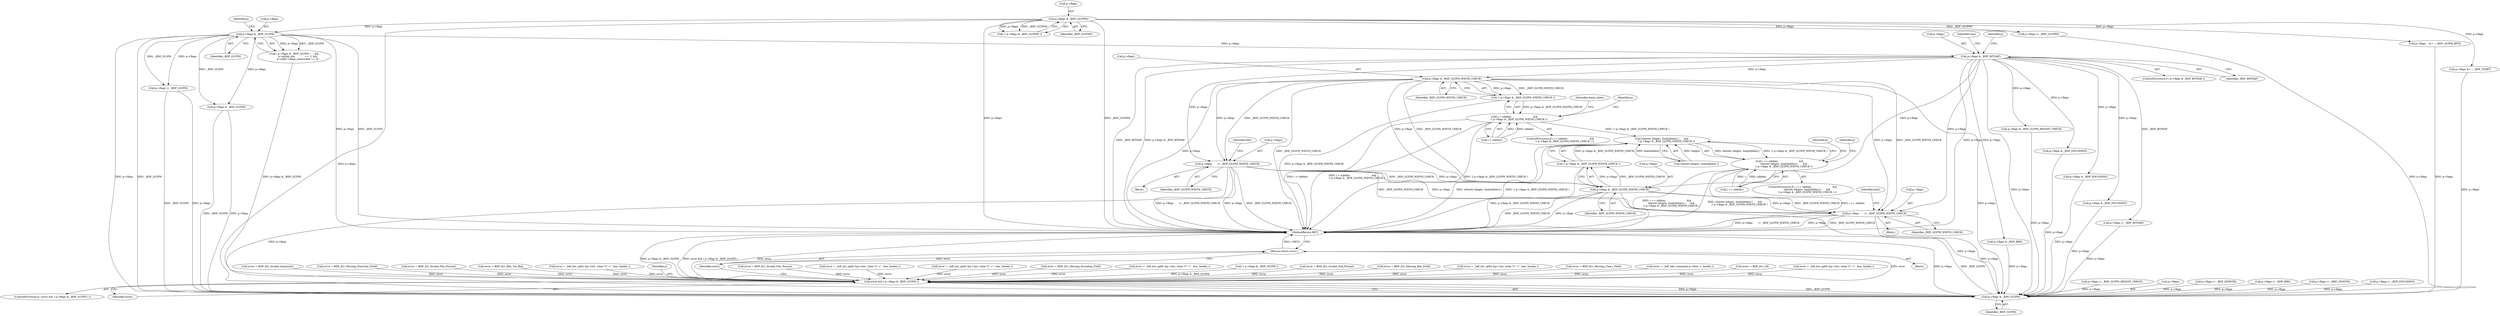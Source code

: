 digraph "0_savannah_7f2e4f4f553f6836be7683f66226afac3fa979b8@pointer" {
"1000920" [label="(Call,p->flags & _BDF_GLYPH_WIDTH_CHECK)"];
"1000807" [label="(Call,p->flags & _BDF_BITMAP)"];
"1000375" [label="(Call,p->flags & _BDF_GLYPH)"];
"1000240" [label="(Call,p->flags & _BDF_GLYPHS)"];
"1000919" [label="(Call,!( p->flags & _BDF_GLYPH_WIDTH_CHECK ))"];
"1000915" [label="(Call,i < nibbles                            &&\n           !( p->flags & _BDF_GLYPH_WIDTH_CHECK ))"];
"1000968" [label="(Call,sbitset( hdigits, line[nibbles] )      &&\n           !( p->flags & _BDF_GLYPH_WIDTH_CHECK ))"];
"1000964" [label="(Call,i == nibbles                           &&\n           sbitset( hdigits, line[nibbles] )      &&\n           !( p->flags & _BDF_GLYPH_WIDTH_CHECK ))"];
"1000926" [label="(Call,p->flags       |= _BDF_GLYPH_WIDTH_CHECK)"];
"1000975" [label="(Call,p->flags & _BDF_GLYPH_WIDTH_CHECK)"];
"1000974" [label="(Call,!( p->flags & _BDF_GLYPH_WIDTH_CHECK ))"];
"1000981" [label="(Call,p->flags       |= _BDF_GLYPH_WIDTH_CHECK)"];
"1001551" [label="(Call,p->flags & _BDF_GLYPH)"];
"1001549" [label="(Call,error && ( p->flags & _BDF_GLYPH ))"];
"1001560" [label="(Return,return error;)"];
"1000930" [label="(Identifier,_BDF_GLYPH_WIDTH_CHECK)"];
"1000920" [label="(Call,p->flags & _BDF_GLYPH_WIDTH_CHECK)"];
"1000828" [label="(Call,p->flags & _BDF_GLYPH_HEIGHT_CHECK)"];
"1001140" [label="(Call,p->flags & _BDF_ENCODING)"];
"1001560" [label="(Return,return error;)"];
"1000309" [label="(Call,error = BDF_Err_Invalid_Argument)"];
"1000974" [label="(Call,!( p->flags & _BDF_GLYPH_WIDTH_CHECK ))"];
"1000969" [label="(Call,sbitset( hdigits, line[nibbles] ))"];
"1000491" [label="(Call,error = BDF_Err_Missing_Startchar_Field)"];
"1000927" [label="(Call,p->flags)"];
"1001562" [label="(MethodReturn,RET)"];
"1000463" [label="(Call,p->flags |= _BDF_GLYPH)"];
"1000834" [label="(Call,p->flags |= _BDF_GLYPH_HEIGHT_CHECK)"];
"1000985" [label="(Identifier,_BDF_GLYPH_WIDTH_CHECK)"];
"1001561" [label="(Identifier,error)"];
"1001006" [label="(Call,p->flags & _BDF_ENCODING)"];
"1000241" [label="(Call,p->flags)"];
"1000442" [label="(Call,error = BDF_Err_Invalid_File_Format)"];
"1001507" [label="(Call,error = BDF_Err_Bbx_Too_Big)"];
"1000407" [label="(Call,error = _bdf_list_split( &p->list, (char *)\" +\", line, linelen ))"];
"1001549" [label="(Call,error && ( p->flags & _BDF_GLYPH ))"];
"1000322" [label="(Call,p->flags |= _BDF_GLYPHS)"];
"1000964" [label="(Call,i == nibbles                           &&\n           sbitset( hdigits, line[nibbles] )      &&\n           !( p->flags & _BDF_GLYPH_WIDTH_CHECK ))"];
"1001558" [label="(Identifier,p)"];
"1000375" [label="(Call,p->flags & _BDF_GLYPH)"];
"1000383" [label="(Identifier,p)"];
"1000808" [label="(Call,p->flags)"];
"1000586" [label="(Call,error = BDF_Err_Invalid_File_Format)"];
"1000926" [label="(Call,p->flags       |= _BDF_GLYPH_WIDTH_CHECK)"];
"1000485" [label="(Call,p->flags & _BDF_GLYPH)"];
"1001059" [label="(Call,p->flags & _BDF_ENCODING)"];
"1000376" [label="(Call,p->flags)"];
"1000916" [label="(Call,i < nibbles)"];
"1001548" [label="(ControlStructure,if ( error && ( p->flags & _BDF_GLYPH ) ))"];
"1000999" [label="(Identifier,line)"];
"1000914" [label="(ControlStructure,if ( i < nibbles                            &&\n           !( p->flags & _BDF_GLYPH_WIDTH_CHECK ) ))"];
"1001146" [label="(Call,error = _bdf_list_split( &p->list, (char *)\" +\", line, linelen ))"];
"1000258" [label="(Call,error = _bdf_list_split( &p->list, (char *)\" +\", line, linelen ))"];
"1000816" [label="(Identifier,p)"];
"1000919" [label="(Call,!( p->flags & _BDF_GLYPH_WIDTH_CHECK ))"];
"1001544" [label="(Call,error = BDF_Err_Missing_Encoding_Field)"];
"1001065" [label="(Call,error = _bdf_list_split( &p->list, (char *)\" +\", line, linelen ))"];
"1000806" [label="(ControlStructure,if ( p->flags & _BDF_BITMAP ))"];
"1000968" [label="(Call,sbitset( hdigits, line[nibbles] )      &&\n           !( p->flags & _BDF_GLYPH_WIDTH_CHECK ))"];
"1000965" [label="(Call,i == nibbles)"];
"1000239" [label="(Call,!( p->flags & _BDF_GLYPHS ))"];
"1000924" [label="(Identifier,_BDF_GLYPH_WIDTH_CHECK)"];
"1000484" [label="(Call,!( p->flags & _BDF_GLYPH ))"];
"1001552" [label="(Call,p->flags)"];
"1001124" [label="(Call,p->flags |= _BDF_DWIDTH)"];
"1000982" [label="(Call,p->flags)"];
"1000928" [label="(Identifier,p)"];
"1001539" [label="(Call,error = BDF_Err_Invalid_File_Format)"];
"1000244" [label="(Identifier,_BDF_GLYPHS)"];
"1000367" [label="(Call,p->flags    &= ~_BDF_GLYPH_BITS)"];
"1000379" [label="(Identifier,_BDF_GLYPH)"];
"1000915" [label="(Call,i < nibbles                            &&\n           !( p->flags & _BDF_GLYPH_WIDTH_CHECK ))"];
"1000921" [label="(Call,p->flags)"];
"1001550" [label="(Identifier,error)"];
"1000980" [label="(Block,)"];
"1001439" [label="(Call,p->flags |= _BDF_BBX)"];
"1000807" [label="(Call,p->flags & _BDF_BITMAP)"];
"1000993" [label="(Identifier,p)"];
"1001462" [label="(Call,error = BDF_Err_Missing_Bbx_Field)"];
"1001043" [label="(Call,p->flags |= _BDF_SWIDTH)"];
"1000495" [label="(Call,error = _bdf_list_split( &p->list, (char *)\" +\", line, linelen ))"];
"1000963" [label="(ControlStructure,if ( i == nibbles                           &&\n           sbitset( hdigits, line[nibbles] )      &&\n           !( p->flags & _BDF_GLYPH_WIDTH_CHECK ) ))"];
"1000979" [label="(Identifier,_BDF_GLYPH_WIDTH_CHECK)"];
"1000981" [label="(Call,p->flags       |= _BDF_GLYPH_WIDTH_CHECK)"];
"1000937" [label="(Identifier,mask_index)"];
"1000374" [label="(Call,( p->flags & _BDF_GLYPH )     &&\n         p->glyph_enc            == -1 &&\n         p->opts->keep_unencoded == 0)"];
"1000348" [label="(Call,p->flags &= ~_BDF_START)"];
"1000770" [label="(Call,p->flags |= _BDF_ENCODING)"];
"1000254" [label="(Call,error = BDF_Err_Missing_Chars_Field)"];
"1000983" [label="(Identifier,p)"];
"1000975" [label="(Call,p->flags & _BDF_GLYPH_WIDTH_CHECK)"];
"1001551" [label="(Call,p->flags & _BDF_GLYPH)"];
"1000988" [label="(Identifier,font)"];
"1001533" [label="(Call,p->flags |= _BDF_BITMAP)"];
"1000240" [label="(Call,p->flags & _BDF_GLYPHS)"];
"1000811" [label="(Identifier,_BDF_BITMAP)"];
"1001555" [label="(Identifier,_BDF_GLYPH)"];
"1000933" [label="(Identifier,font)"];
"1001456" [label="(Call,p->flags & _BDF_BBX)"];
"1000229" [label="(Call,error = _bdf_add_comment( p->font, s, linelen ))"];
"1000168" [label="(Block,)"];
"1000976" [label="(Call,p->flags)"];
"1000181" [label="(Call,error = BDF_Err_Ok)"];
"1001012" [label="(Call,error = _bdf_list_split( &p->list, (char *)\" +\", line, linelen ))"];
"1000925" [label="(Block,)"];
"1000920" -> "1000919"  [label="AST: "];
"1000920" -> "1000924"  [label="CFG: "];
"1000921" -> "1000920"  [label="AST: "];
"1000924" -> "1000920"  [label="AST: "];
"1000919" -> "1000920"  [label="CFG: "];
"1000920" -> "1001562"  [label="DDG: p->flags"];
"1000920" -> "1001562"  [label="DDG: _BDF_GLYPH_WIDTH_CHECK"];
"1000920" -> "1000919"  [label="DDG: p->flags"];
"1000920" -> "1000919"  [label="DDG: _BDF_GLYPH_WIDTH_CHECK"];
"1000807" -> "1000920"  [label="DDG: p->flags"];
"1000920" -> "1000926"  [label="DDG: p->flags"];
"1000920" -> "1000926"  [label="DDG: _BDF_GLYPH_WIDTH_CHECK"];
"1000920" -> "1000975"  [label="DDG: p->flags"];
"1000920" -> "1000975"  [label="DDG: _BDF_GLYPH_WIDTH_CHECK"];
"1000920" -> "1000981"  [label="DDG: p->flags"];
"1000920" -> "1000981"  [label="DDG: _BDF_GLYPH_WIDTH_CHECK"];
"1000920" -> "1001551"  [label="DDG: p->flags"];
"1000807" -> "1000806"  [label="AST: "];
"1000807" -> "1000811"  [label="CFG: "];
"1000808" -> "1000807"  [label="AST: "];
"1000811" -> "1000807"  [label="AST: "];
"1000816" -> "1000807"  [label="CFG: "];
"1000999" -> "1000807"  [label="CFG: "];
"1000807" -> "1001562"  [label="DDG: p->flags & _BDF_BITMAP"];
"1000807" -> "1001562"  [label="DDG: p->flags"];
"1000807" -> "1001562"  [label="DDG: _BDF_BITMAP"];
"1000375" -> "1000807"  [label="DDG: p->flags"];
"1000807" -> "1000828"  [label="DDG: p->flags"];
"1000807" -> "1000926"  [label="DDG: p->flags"];
"1000807" -> "1000975"  [label="DDG: p->flags"];
"1000807" -> "1000981"  [label="DDG: p->flags"];
"1000807" -> "1001006"  [label="DDG: p->flags"];
"1000807" -> "1001059"  [label="DDG: p->flags"];
"1000807" -> "1001140"  [label="DDG: p->flags"];
"1000807" -> "1001456"  [label="DDG: p->flags"];
"1000807" -> "1001533"  [label="DDG: _BDF_BITMAP"];
"1000807" -> "1001551"  [label="DDG: p->flags"];
"1000375" -> "1000374"  [label="AST: "];
"1000375" -> "1000379"  [label="CFG: "];
"1000376" -> "1000375"  [label="AST: "];
"1000379" -> "1000375"  [label="AST: "];
"1000383" -> "1000375"  [label="CFG: "];
"1000374" -> "1000375"  [label="CFG: "];
"1000375" -> "1001562"  [label="DDG: p->flags"];
"1000375" -> "1001562"  [label="DDG: _BDF_GLYPH"];
"1000375" -> "1000374"  [label="DDG: p->flags"];
"1000375" -> "1000374"  [label="DDG: _BDF_GLYPH"];
"1000240" -> "1000375"  [label="DDG: p->flags"];
"1000375" -> "1000463"  [label="DDG: p->flags"];
"1000375" -> "1000463"  [label="DDG: _BDF_GLYPH"];
"1000375" -> "1000485"  [label="DDG: p->flags"];
"1000375" -> "1000485"  [label="DDG: _BDF_GLYPH"];
"1000375" -> "1001551"  [label="DDG: p->flags"];
"1000375" -> "1001551"  [label="DDG: _BDF_GLYPH"];
"1000240" -> "1000239"  [label="AST: "];
"1000240" -> "1000244"  [label="CFG: "];
"1000241" -> "1000240"  [label="AST: "];
"1000244" -> "1000240"  [label="AST: "];
"1000239" -> "1000240"  [label="CFG: "];
"1000240" -> "1001562"  [label="DDG: _BDF_GLYPHS"];
"1000240" -> "1001562"  [label="DDG: p->flags"];
"1000240" -> "1000239"  [label="DDG: p->flags"];
"1000240" -> "1000239"  [label="DDG: _BDF_GLYPHS"];
"1000240" -> "1000322"  [label="DDG: p->flags"];
"1000240" -> "1000322"  [label="DDG: _BDF_GLYPHS"];
"1000240" -> "1000348"  [label="DDG: p->flags"];
"1000240" -> "1000367"  [label="DDG: p->flags"];
"1000240" -> "1001551"  [label="DDG: p->flags"];
"1000919" -> "1000915"  [label="AST: "];
"1000915" -> "1000919"  [label="CFG: "];
"1000919" -> "1001562"  [label="DDG: p->flags & _BDF_GLYPH_WIDTH_CHECK"];
"1000919" -> "1000915"  [label="DDG: p->flags & _BDF_GLYPH_WIDTH_CHECK"];
"1000915" -> "1000914"  [label="AST: "];
"1000915" -> "1000916"  [label="CFG: "];
"1000916" -> "1000915"  [label="AST: "];
"1000928" -> "1000915"  [label="CFG: "];
"1000937" -> "1000915"  [label="CFG: "];
"1000915" -> "1001562"  [label="DDG: !( p->flags & _BDF_GLYPH_WIDTH_CHECK )"];
"1000915" -> "1001562"  [label="DDG: i < nibbles"];
"1000915" -> "1001562"  [label="DDG: i < nibbles                            &&\n           !( p->flags & _BDF_GLYPH_WIDTH_CHECK )"];
"1000916" -> "1000915"  [label="DDG: i"];
"1000916" -> "1000915"  [label="DDG: nibbles"];
"1000915" -> "1000968"  [label="DDG: !( p->flags & _BDF_GLYPH_WIDTH_CHECK )"];
"1000968" -> "1000964"  [label="AST: "];
"1000968" -> "1000969"  [label="CFG: "];
"1000968" -> "1000974"  [label="CFG: "];
"1000969" -> "1000968"  [label="AST: "];
"1000974" -> "1000968"  [label="AST: "];
"1000964" -> "1000968"  [label="CFG: "];
"1000968" -> "1001562"  [label="DDG: sbitset( hdigits, line[nibbles] )"];
"1000968" -> "1001562"  [label="DDG: !( p->flags & _BDF_GLYPH_WIDTH_CHECK )"];
"1000968" -> "1000964"  [label="DDG: sbitset( hdigits, line[nibbles] )"];
"1000968" -> "1000964"  [label="DDG: !( p->flags & _BDF_GLYPH_WIDTH_CHECK )"];
"1000969" -> "1000968"  [label="DDG: hdigits"];
"1000969" -> "1000968"  [label="DDG: line[nibbles]"];
"1000974" -> "1000968"  [label="DDG: p->flags & _BDF_GLYPH_WIDTH_CHECK"];
"1000964" -> "1000963"  [label="AST: "];
"1000964" -> "1000965"  [label="CFG: "];
"1000965" -> "1000964"  [label="AST: "];
"1000983" -> "1000964"  [label="CFG: "];
"1000993" -> "1000964"  [label="CFG: "];
"1000964" -> "1001562"  [label="DDG: i == nibbles"];
"1000964" -> "1001562"  [label="DDG: i == nibbles                           &&\n           sbitset( hdigits, line[nibbles] )      &&\n           !( p->flags & _BDF_GLYPH_WIDTH_CHECK )"];
"1000964" -> "1001562"  [label="DDG: sbitset( hdigits, line[nibbles] )      &&\n           !( p->flags & _BDF_GLYPH_WIDTH_CHECK )"];
"1000965" -> "1000964"  [label="DDG: i"];
"1000965" -> "1000964"  [label="DDG: nibbles"];
"1000926" -> "1000925"  [label="AST: "];
"1000926" -> "1000930"  [label="CFG: "];
"1000927" -> "1000926"  [label="AST: "];
"1000930" -> "1000926"  [label="AST: "];
"1000933" -> "1000926"  [label="CFG: "];
"1000926" -> "1001562"  [label="DDG: p->flags       |= _BDF_GLYPH_WIDTH_CHECK"];
"1000926" -> "1001562"  [label="DDG: p->flags"];
"1000926" -> "1001562"  [label="DDG: _BDF_GLYPH_WIDTH_CHECK"];
"1000926" -> "1000975"  [label="DDG: p->flags"];
"1000926" -> "1000975"  [label="DDG: _BDF_GLYPH_WIDTH_CHECK"];
"1000926" -> "1000981"  [label="DDG: p->flags"];
"1000926" -> "1000981"  [label="DDG: _BDF_GLYPH_WIDTH_CHECK"];
"1000926" -> "1001551"  [label="DDG: p->flags"];
"1000975" -> "1000974"  [label="AST: "];
"1000975" -> "1000979"  [label="CFG: "];
"1000976" -> "1000975"  [label="AST: "];
"1000979" -> "1000975"  [label="AST: "];
"1000974" -> "1000975"  [label="CFG: "];
"1000975" -> "1001562"  [label="DDG: _BDF_GLYPH_WIDTH_CHECK"];
"1000975" -> "1001562"  [label="DDG: p->flags"];
"1000975" -> "1000974"  [label="DDG: p->flags"];
"1000975" -> "1000974"  [label="DDG: _BDF_GLYPH_WIDTH_CHECK"];
"1000975" -> "1000981"  [label="DDG: p->flags"];
"1000975" -> "1000981"  [label="DDG: _BDF_GLYPH_WIDTH_CHECK"];
"1000975" -> "1001551"  [label="DDG: p->flags"];
"1000974" -> "1001562"  [label="DDG: p->flags & _BDF_GLYPH_WIDTH_CHECK"];
"1000981" -> "1000980"  [label="AST: "];
"1000981" -> "1000985"  [label="CFG: "];
"1000982" -> "1000981"  [label="AST: "];
"1000985" -> "1000981"  [label="AST: "];
"1000988" -> "1000981"  [label="CFG: "];
"1000981" -> "1001562"  [label="DDG: p->flags       |= _BDF_GLYPH_WIDTH_CHECK"];
"1000981" -> "1001562"  [label="DDG: p->flags"];
"1000981" -> "1001562"  [label="DDG: _BDF_GLYPH_WIDTH_CHECK"];
"1000981" -> "1001551"  [label="DDG: p->flags"];
"1001551" -> "1001549"  [label="AST: "];
"1001551" -> "1001555"  [label="CFG: "];
"1001552" -> "1001551"  [label="AST: "];
"1001555" -> "1001551"  [label="AST: "];
"1001549" -> "1001551"  [label="CFG: "];
"1001551" -> "1001562"  [label="DDG: _BDF_GLYPH"];
"1001551" -> "1001562"  [label="DDG: p->flags"];
"1001551" -> "1001549"  [label="DDG: p->flags"];
"1001551" -> "1001549"  [label="DDG: _BDF_GLYPH"];
"1001043" -> "1001551"  [label="DDG: p->flags"];
"1001006" -> "1001551"  [label="DDG: p->flags"];
"1000834" -> "1001551"  [label="DDG: p->flags"];
"1001059" -> "1001551"  [label="DDG: p->flags"];
"1000463" -> "1001551"  [label="DDG: p->flags"];
"1000463" -> "1001551"  [label="DDG: _BDF_GLYPH"];
"1001439" -> "1001551"  [label="DDG: p->flags"];
"1000348" -> "1001551"  [label="DDG: p->flags"];
"1000485" -> "1001551"  [label="DDG: p->flags"];
"1000485" -> "1001551"  [label="DDG: _BDF_GLYPH"];
"1000828" -> "1001551"  [label="DDG: p->flags"];
"1001533" -> "1001551"  [label="DDG: p->flags"];
"1000367" -> "1001551"  [label="DDG: p->flags"];
"1001456" -> "1001551"  [label="DDG: p->flags"];
"1000322" -> "1001551"  [label="DDG: p->flags"];
"1001140" -> "1001551"  [label="DDG: p->flags"];
"1000770" -> "1001551"  [label="DDG: p->flags"];
"1001124" -> "1001551"  [label="DDG: p->flags"];
"1001549" -> "1001548"  [label="AST: "];
"1001549" -> "1001550"  [label="CFG: "];
"1001550" -> "1001549"  [label="AST: "];
"1001558" -> "1001549"  [label="CFG: "];
"1001561" -> "1001549"  [label="CFG: "];
"1001549" -> "1001562"  [label="DDG: p->flags & _BDF_GLYPH"];
"1001549" -> "1001562"  [label="DDG: error && ( p->flags & _BDF_GLYPH )"];
"1001549" -> "1001562"  [label="DDG: error"];
"1001065" -> "1001549"  [label="DDG: error"];
"1000442" -> "1001549"  [label="DDG: error"];
"1000495" -> "1001549"  [label="DDG: error"];
"1000254" -> "1001549"  [label="DDG: error"];
"1000407" -> "1001549"  [label="DDG: error"];
"1000586" -> "1001549"  [label="DDG: error"];
"1000491" -> "1001549"  [label="DDG: error"];
"1001539" -> "1001549"  [label="DDG: error"];
"1000181" -> "1001549"  [label="DDG: error"];
"1000258" -> "1001549"  [label="DDG: error"];
"1000309" -> "1001549"  [label="DDG: error"];
"1001544" -> "1001549"  [label="DDG: error"];
"1001462" -> "1001549"  [label="DDG: error"];
"1001012" -> "1001549"  [label="DDG: error"];
"1001507" -> "1001549"  [label="DDG: error"];
"1000229" -> "1001549"  [label="DDG: error"];
"1001146" -> "1001549"  [label="DDG: error"];
"1000374" -> "1001549"  [label="DDG: p->flags & _BDF_GLYPH"];
"1000484" -> "1001549"  [label="DDG: p->flags & _BDF_GLYPH"];
"1001549" -> "1001560"  [label="DDG: error"];
"1001560" -> "1000168"  [label="AST: "];
"1001560" -> "1001561"  [label="CFG: "];
"1001561" -> "1001560"  [label="AST: "];
"1001562" -> "1001560"  [label="CFG: "];
"1001560" -> "1001562"  [label="DDG: <RET>"];
"1001561" -> "1001560"  [label="DDG: error"];
}
